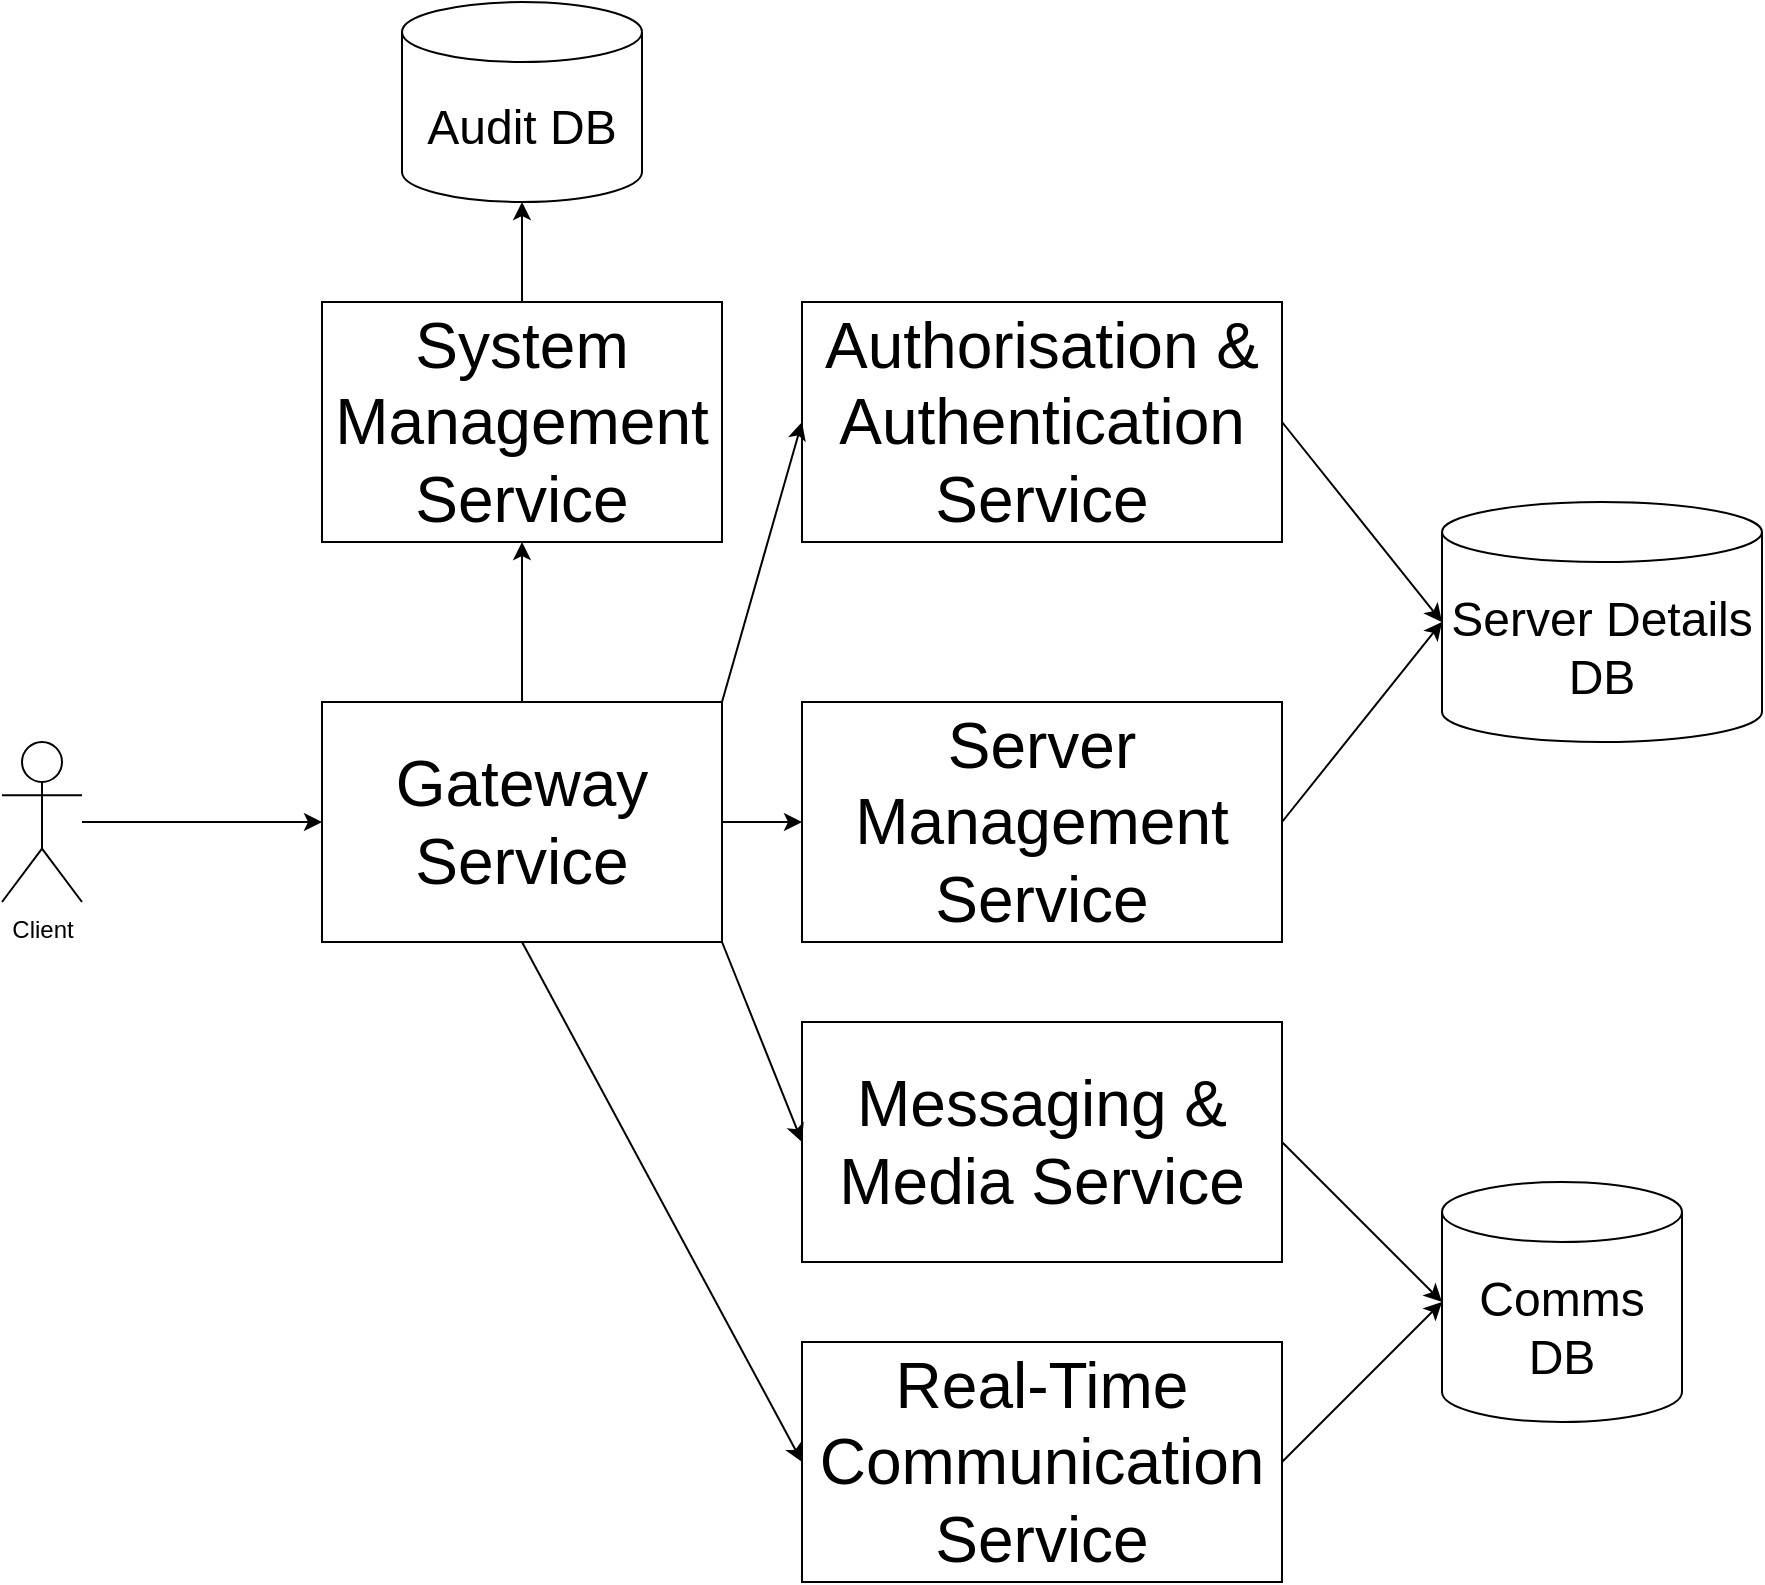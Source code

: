 <mxfile version="28.0.7">
  <diagram name="Page-1" id="6cpkYb51kzu3OphsHON6">
    <mxGraphModel dx="1486" dy="938" grid="1" gridSize="10" guides="1" tooltips="1" connect="1" arrows="1" fold="1" page="1" pageScale="1" pageWidth="827" pageHeight="1169" math="0" shadow="0">
      <root>
        <mxCell id="0" />
        <mxCell id="1" parent="0" />
        <mxCell id="r-7TVzbVfremJKyYEdqD-1" value="&lt;div&gt;&lt;font style=&quot;font-size: 32px;&quot;&gt;Gateway&lt;/font&gt;&lt;/div&gt;&lt;div&gt;&lt;font style=&quot;font-size: 32px;&quot;&gt;Service&lt;/font&gt;&lt;/div&gt;" style="rounded=0;whiteSpace=wrap;html=1;" parent="1" vertex="1">
          <mxGeometry x="200" y="440" width="200" height="120" as="geometry" />
        </mxCell>
        <mxCell id="r-7TVzbVfremJKyYEdqD-2" value="Client" style="shape=umlActor;verticalLabelPosition=bottom;verticalAlign=top;html=1;outlineConnect=0;" parent="1" vertex="1">
          <mxGeometry x="40" y="460" width="40" height="80" as="geometry" />
        </mxCell>
        <mxCell id="r-7TVzbVfremJKyYEdqD-6" value="&lt;font style=&quot;font-size: 32px;&quot;&gt;Authorisation &amp;amp; Authentication Service&lt;/font&gt;" style="rounded=0;whiteSpace=wrap;html=1;" parent="1" vertex="1">
          <mxGeometry x="440" y="240" width="240" height="120" as="geometry" />
        </mxCell>
        <mxCell id="r-7TVzbVfremJKyYEdqD-8" value="&lt;font style=&quot;font-size: 32px;&quot;&gt;Server Management Service&lt;/font&gt;" style="rounded=0;whiteSpace=wrap;html=1;" parent="1" vertex="1">
          <mxGeometry x="440" y="440" width="240" height="120" as="geometry" />
        </mxCell>
        <mxCell id="r-7TVzbVfremJKyYEdqD-10" value="&lt;font style=&quot;font-size: 32px;&quot;&gt;Messaging &amp;amp; Media Service&lt;/font&gt;" style="rounded=0;whiteSpace=wrap;html=1;" parent="1" vertex="1">
          <mxGeometry x="440" y="600" width="240" height="120" as="geometry" />
        </mxCell>
        <mxCell id="r-7TVzbVfremJKyYEdqD-13" value="&lt;font style=&quot;font-size: 32px;&quot;&gt;Real-Time Communication Service&lt;/font&gt;" style="rounded=0;whiteSpace=wrap;html=1;" parent="1" vertex="1">
          <mxGeometry x="440" y="760" width="240" height="120" as="geometry" />
        </mxCell>
        <mxCell id="r-7TVzbVfremJKyYEdqD-16" value="&lt;font style=&quot;font-size: 32px;&quot;&gt;System Management Service&lt;/font&gt;" style="rounded=0;whiteSpace=wrap;html=1;" parent="1" vertex="1">
          <mxGeometry x="200" y="240" width="200" height="120" as="geometry" />
        </mxCell>
        <mxCell id="r-7TVzbVfremJKyYEdqD-24" value="" style="endArrow=classic;html=1;rounded=0;entryX=0.5;entryY=1;entryDx=0;entryDy=0;exitX=0.5;exitY=0;exitDx=0;exitDy=0;" parent="1" source="r-7TVzbVfremJKyYEdqD-1" target="r-7TVzbVfremJKyYEdqD-16" edge="1">
          <mxGeometry width="50" height="50" relative="1" as="geometry">
            <mxPoint x="470" y="420" as="sourcePoint" />
            <mxPoint x="520" y="370" as="targetPoint" />
          </mxGeometry>
        </mxCell>
        <mxCell id="r-7TVzbVfremJKyYEdqD-26" value="" style="endArrow=classic;html=1;rounded=0;entryX=0;entryY=0.5;entryDx=0;entryDy=0;" parent="1" source="r-7TVzbVfremJKyYEdqD-2" target="r-7TVzbVfremJKyYEdqD-1" edge="1">
          <mxGeometry width="50" height="50" relative="1" as="geometry">
            <mxPoint x="470" y="420" as="sourcePoint" />
            <mxPoint x="520" y="370" as="targetPoint" />
          </mxGeometry>
        </mxCell>
        <mxCell id="r-7TVzbVfremJKyYEdqD-29" value="" style="endArrow=classic;html=1;rounded=0;entryX=0;entryY=0.5;entryDx=0;entryDy=0;exitX=1;exitY=0.5;exitDx=0;exitDy=0;" parent="1" source="r-7TVzbVfremJKyYEdqD-1" target="r-7TVzbVfremJKyYEdqD-8" edge="1">
          <mxGeometry width="50" height="50" relative="1" as="geometry">
            <mxPoint x="440" y="640" as="sourcePoint" />
            <mxPoint x="440" y="560" as="targetPoint" />
          </mxGeometry>
        </mxCell>
        <mxCell id="r-7TVzbVfremJKyYEdqD-30" value="" style="endArrow=classic;html=1;rounded=0;entryX=0;entryY=0.5;entryDx=0;entryDy=0;exitX=1;exitY=1;exitDx=0;exitDy=0;" parent="1" source="r-7TVzbVfremJKyYEdqD-1" target="r-7TVzbVfremJKyYEdqD-10" edge="1">
          <mxGeometry width="50" height="50" relative="1" as="geometry">
            <mxPoint x="410" y="570" as="sourcePoint" />
            <mxPoint x="490" y="570" as="targetPoint" />
          </mxGeometry>
        </mxCell>
        <mxCell id="r-7TVzbVfremJKyYEdqD-33" value="" style="endArrow=classic;html=1;rounded=0;entryX=0;entryY=0.5;entryDx=0;entryDy=0;exitX=1;exitY=0;exitDx=0;exitDy=0;" parent="1" source="r-7TVzbVfremJKyYEdqD-1" target="r-7TVzbVfremJKyYEdqD-6" edge="1">
          <mxGeometry width="50" height="50" relative="1" as="geometry">
            <mxPoint x="510" y="530" as="sourcePoint" />
            <mxPoint x="590" y="530" as="targetPoint" />
          </mxGeometry>
        </mxCell>
        <mxCell id="r-7TVzbVfremJKyYEdqD-34" value="" style="endArrow=classic;html=1;rounded=0;entryX=0;entryY=0.5;entryDx=0;entryDy=0;exitX=0.5;exitY=1;exitDx=0;exitDy=0;" parent="1" source="r-7TVzbVfremJKyYEdqD-1" target="r-7TVzbVfremJKyYEdqD-13" edge="1">
          <mxGeometry width="50" height="50" relative="1" as="geometry">
            <mxPoint x="440" y="790" as="sourcePoint" />
            <mxPoint x="520" y="890" as="targetPoint" />
          </mxGeometry>
        </mxCell>
        <mxCell id="r-7TVzbVfremJKyYEdqD-35" value="&lt;font style=&quot;font-size: 24px;&quot;&gt;Comms DB&lt;/font&gt;" style="shape=cylinder3;whiteSpace=wrap;html=1;boundedLbl=1;backgroundOutline=1;size=15;" parent="1" vertex="1">
          <mxGeometry x="760" y="680" width="120" height="120" as="geometry" />
        </mxCell>
        <mxCell id="r-7TVzbVfremJKyYEdqD-37" value="" style="endArrow=classic;html=1;rounded=0;entryX=0;entryY=0.5;entryDx=0;entryDy=0;entryPerimeter=0;exitX=1;exitY=0.5;exitDx=0;exitDy=0;" parent="1" source="r-7TVzbVfremJKyYEdqD-10" target="r-7TVzbVfremJKyYEdqD-35" edge="1">
          <mxGeometry width="50" height="50" relative="1" as="geometry">
            <mxPoint x="710" y="700" as="sourcePoint" />
            <mxPoint x="760" y="650" as="targetPoint" />
          </mxGeometry>
        </mxCell>
        <mxCell id="r-7TVzbVfremJKyYEdqD-38" value="" style="endArrow=classic;html=1;rounded=0;entryX=0;entryY=0.5;entryDx=0;entryDy=0;entryPerimeter=0;exitX=1;exitY=0.5;exitDx=0;exitDy=0;" parent="1" source="r-7TVzbVfremJKyYEdqD-13" target="r-7TVzbVfremJKyYEdqD-35" edge="1">
          <mxGeometry width="50" height="50" relative="1" as="geometry">
            <mxPoint x="750" y="820" as="sourcePoint" />
            <mxPoint x="830" y="910" as="targetPoint" />
          </mxGeometry>
        </mxCell>
        <mxCell id="r-7TVzbVfremJKyYEdqD-39" value="&lt;font style=&quot;font-size: 24px;&quot;&gt;Server Details DB&lt;/font&gt;" style="shape=cylinder3;whiteSpace=wrap;html=1;boundedLbl=1;backgroundOutline=1;size=15;" parent="1" vertex="1">
          <mxGeometry x="760" y="340" width="160" height="120" as="geometry" />
        </mxCell>
        <mxCell id="r-7TVzbVfremJKyYEdqD-41" value="" style="endArrow=classic;html=1;rounded=0;entryX=0;entryY=0.5;entryDx=0;entryDy=0;entryPerimeter=0;exitX=1;exitY=0.5;exitDx=0;exitDy=0;" parent="1" source="r-7TVzbVfremJKyYEdqD-8" target="r-7TVzbVfremJKyYEdqD-39" edge="1">
          <mxGeometry width="50" height="50" relative="1" as="geometry">
            <mxPoint x="780" y="660" as="sourcePoint" />
            <mxPoint x="860" y="740" as="targetPoint" />
          </mxGeometry>
        </mxCell>
        <mxCell id="r-7TVzbVfremJKyYEdqD-43" value="" style="endArrow=classic;html=1;rounded=0;entryX=0;entryY=0.5;entryDx=0;entryDy=0;entryPerimeter=0;exitX=1;exitY=0.5;exitDx=0;exitDy=0;" parent="1" source="r-7TVzbVfremJKyYEdqD-6" target="r-7TVzbVfremJKyYEdqD-39" edge="1">
          <mxGeometry width="50" height="50" relative="1" as="geometry">
            <mxPoint x="760" y="570" as="sourcePoint" />
            <mxPoint x="840" y="570" as="targetPoint" />
          </mxGeometry>
        </mxCell>
        <mxCell id="r-7TVzbVfremJKyYEdqD-44" value="&lt;font style=&quot;font-size: 24px;&quot;&gt;Audit DB&lt;/font&gt;" style="shape=cylinder3;whiteSpace=wrap;html=1;boundedLbl=1;backgroundOutline=1;size=15;" parent="1" vertex="1">
          <mxGeometry x="240" y="90" width="120" height="100" as="geometry" />
        </mxCell>
        <mxCell id="r-7TVzbVfremJKyYEdqD-45" value="" style="endArrow=classic;html=1;rounded=0;entryX=0.5;entryY=1;entryDx=0;entryDy=0;exitX=0.5;exitY=0;exitDx=0;exitDy=0;entryPerimeter=0;" parent="1" source="r-7TVzbVfremJKyYEdqD-16" target="r-7TVzbVfremJKyYEdqD-44" edge="1">
          <mxGeometry width="50" height="50" relative="1" as="geometry">
            <mxPoint x="300" y="470" as="sourcePoint" />
            <mxPoint x="300" y="390" as="targetPoint" />
          </mxGeometry>
        </mxCell>
      </root>
    </mxGraphModel>
  </diagram>
</mxfile>
